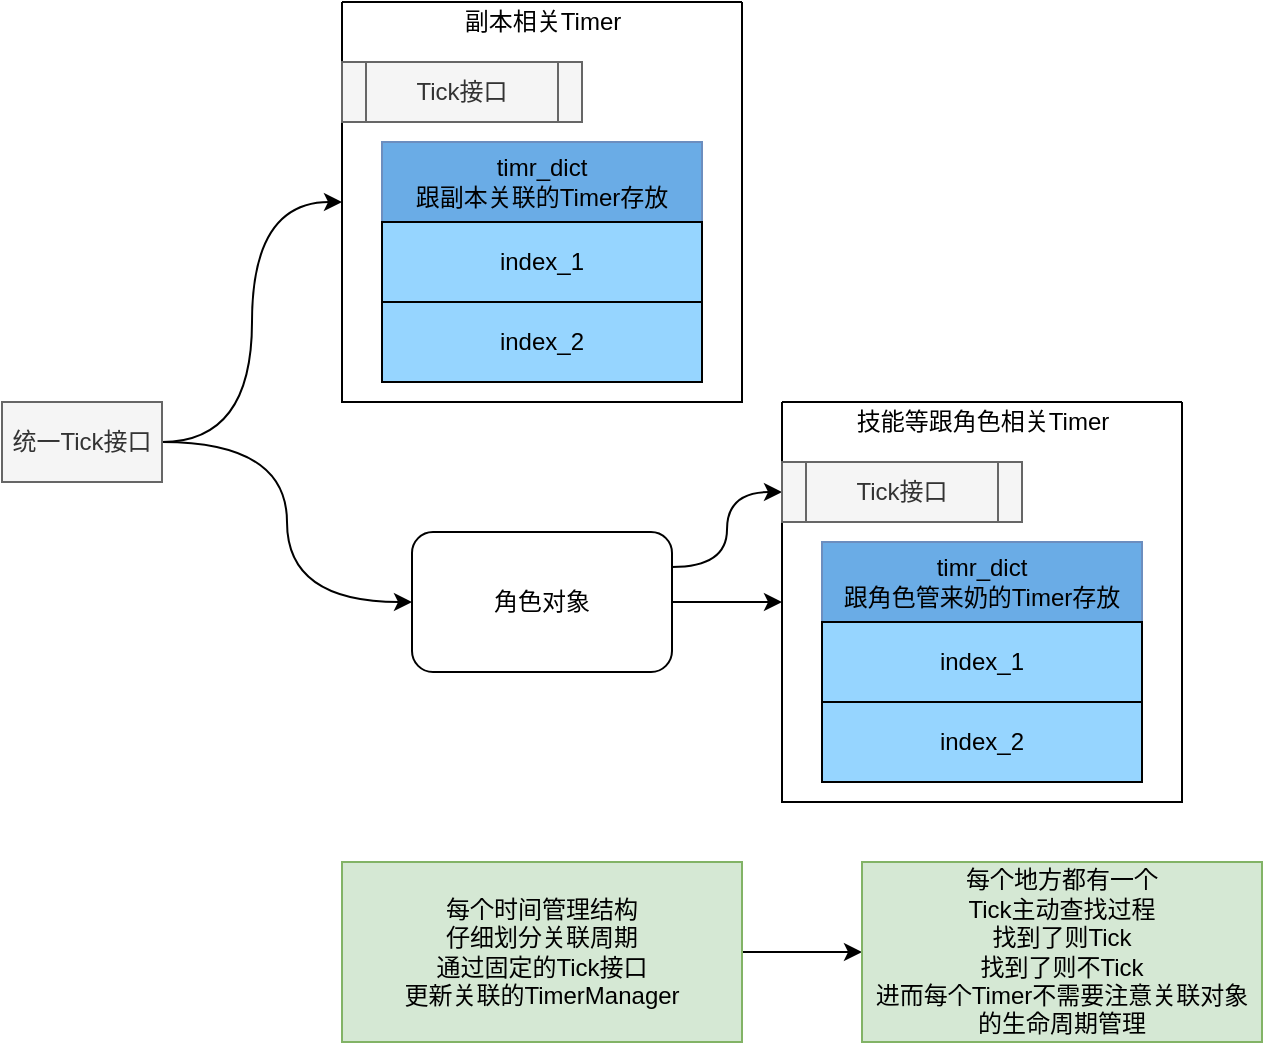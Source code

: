 <mxfile version="16.0.2" type="device"><diagram id="Mj_uxFAG6Wjc8VlZcvvq" name="第 1 页"><mxGraphModel dx="1102" dy="865" grid="1" gridSize="10" guides="1" tooltips="1" connect="1" arrows="1" fold="1" page="1" pageScale="1" pageWidth="827" pageHeight="1169" math="0" shadow="0"><root><mxCell id="0"/><mxCell id="1" parent="0"/><mxCell id="w2QzXjX_ZHGYGo-bz_kp-7" value="" style="swimlane;startSize=0;" vertex="1" parent="1"><mxGeometry x="180" y="240" width="200" height="200" as="geometry"/></mxCell><mxCell id="w2QzXjX_ZHGYGo-bz_kp-8" value="副本相关Timer" style="text;html=1;align=center;verticalAlign=middle;resizable=0;points=[];autosize=1;strokeColor=none;fillColor=none;" vertex="1" parent="w2QzXjX_ZHGYGo-bz_kp-7"><mxGeometry x="55" width="90" height="20" as="geometry"/></mxCell><mxCell id="w2QzXjX_ZHGYGo-bz_kp-2" value="timr_dict&lt;br&gt;跟副本关联的Timer存放" style="swimlane;fontStyle=0;childLayout=stackLayout;horizontal=1;startSize=40;horizontalStack=0;resizeParent=1;resizeParentMax=0;resizeLast=0;collapsible=1;marginBottom=0;whiteSpace=wrap;html=1;fillColor=#6AACE6;strokeColor=#6c8ebf;" vertex="1" parent="w2QzXjX_ZHGYGo-bz_kp-7"><mxGeometry x="20" y="70" width="160" height="120" as="geometry"/></mxCell><mxCell id="w2QzXjX_ZHGYGo-bz_kp-3" value="index_1" style="rounded=0;whiteSpace=wrap;html=1;fillColor=#96D5FF;" vertex="1" parent="w2QzXjX_ZHGYGo-bz_kp-2"><mxGeometry y="40" width="160" height="40" as="geometry"/></mxCell><mxCell id="w2QzXjX_ZHGYGo-bz_kp-4" value="index_2" style="rounded=0;whiteSpace=wrap;html=1;fillColor=#96D5FF;" vertex="1" parent="w2QzXjX_ZHGYGo-bz_kp-2"><mxGeometry y="80" width="160" height="40" as="geometry"/></mxCell><mxCell id="w2QzXjX_ZHGYGo-bz_kp-9" value="Tick接口" style="shape=process;whiteSpace=wrap;html=1;backgroundOutline=1;fillColor=#f5f5f5;strokeColor=#666666;fontColor=#333333;" vertex="1" parent="w2QzXjX_ZHGYGo-bz_kp-7"><mxGeometry y="30" width="120" height="30" as="geometry"/></mxCell><mxCell id="w2QzXjX_ZHGYGo-bz_kp-17" style="edgeStyle=orthogonalEdgeStyle;rounded=0;orthogonalLoop=1;jettySize=auto;html=1;" edge="1" parent="1" source="w2QzXjX_ZHGYGo-bz_kp-10" target="w2QzXjX_ZHGYGo-bz_kp-11"><mxGeometry relative="1" as="geometry"/></mxCell><mxCell id="w2QzXjX_ZHGYGo-bz_kp-22" style="edgeStyle=orthogonalEdgeStyle;curved=1;rounded=0;orthogonalLoop=1;jettySize=auto;html=1;exitX=1;exitY=0.25;exitDx=0;exitDy=0;entryX=0;entryY=0.5;entryDx=0;entryDy=0;" edge="1" parent="1" source="w2QzXjX_ZHGYGo-bz_kp-10" target="w2QzXjX_ZHGYGo-bz_kp-16"><mxGeometry relative="1" as="geometry"/></mxCell><mxCell id="w2QzXjX_ZHGYGo-bz_kp-10" value="角色对象" style="rounded=1;whiteSpace=wrap;html=1;" vertex="1" parent="1"><mxGeometry x="215" y="505" width="130" height="70" as="geometry"/></mxCell><mxCell id="w2QzXjX_ZHGYGo-bz_kp-11" value="" style="swimlane;startSize=0;" vertex="1" parent="1"><mxGeometry x="400" y="440" width="200" height="200" as="geometry"/></mxCell><mxCell id="w2QzXjX_ZHGYGo-bz_kp-12" value="技能等跟角色相关Timer" style="text;html=1;align=center;verticalAlign=middle;resizable=0;points=[];autosize=1;strokeColor=none;fillColor=none;" vertex="1" parent="w2QzXjX_ZHGYGo-bz_kp-11"><mxGeometry x="30" width="140" height="20" as="geometry"/></mxCell><mxCell id="w2QzXjX_ZHGYGo-bz_kp-13" value="timr_dict&lt;br&gt;跟角色管来奶的Timer存放" style="swimlane;fontStyle=0;childLayout=stackLayout;horizontal=1;startSize=40;horizontalStack=0;resizeParent=1;resizeParentMax=0;resizeLast=0;collapsible=1;marginBottom=0;whiteSpace=wrap;html=1;fillColor=#6AACE6;strokeColor=#6c8ebf;" vertex="1" parent="w2QzXjX_ZHGYGo-bz_kp-11"><mxGeometry x="20" y="70" width="160" height="120" as="geometry"/></mxCell><mxCell id="w2QzXjX_ZHGYGo-bz_kp-14" value="index_1" style="rounded=0;whiteSpace=wrap;html=1;fillColor=#96D5FF;" vertex="1" parent="w2QzXjX_ZHGYGo-bz_kp-13"><mxGeometry y="40" width="160" height="40" as="geometry"/></mxCell><mxCell id="w2QzXjX_ZHGYGo-bz_kp-15" value="index_2" style="rounded=0;whiteSpace=wrap;html=1;fillColor=#96D5FF;" vertex="1" parent="w2QzXjX_ZHGYGo-bz_kp-13"><mxGeometry y="80" width="160" height="40" as="geometry"/></mxCell><mxCell id="w2QzXjX_ZHGYGo-bz_kp-16" value="Tick接口" style="shape=process;whiteSpace=wrap;html=1;backgroundOutline=1;fillColor=#f5f5f5;strokeColor=#666666;fontColor=#333333;" vertex="1" parent="w2QzXjX_ZHGYGo-bz_kp-11"><mxGeometry y="30" width="120" height="30" as="geometry"/></mxCell><mxCell id="w2QzXjX_ZHGYGo-bz_kp-25" style="edgeStyle=orthogonalEdgeStyle;curved=1;rounded=0;orthogonalLoop=1;jettySize=auto;html=1;" edge="1" parent="1" source="w2QzXjX_ZHGYGo-bz_kp-18" target="w2QzXjX_ZHGYGo-bz_kp-24"><mxGeometry relative="1" as="geometry"/></mxCell><mxCell id="w2QzXjX_ZHGYGo-bz_kp-18" value="每个时间管理结构&lt;br&gt;仔细划分关联周期&lt;br&gt;通过固定的Tick接口&lt;br&gt;更新关联的TimerManager" style="rounded=0;whiteSpace=wrap;html=1;fillColor=#d5e8d4;strokeColor=#82b366;" vertex="1" parent="1"><mxGeometry x="180" y="670" width="200" height="90" as="geometry"/></mxCell><mxCell id="w2QzXjX_ZHGYGo-bz_kp-20" style="edgeStyle=orthogonalEdgeStyle;rounded=0;orthogonalLoop=1;jettySize=auto;html=1;curved=1;" edge="1" parent="1" source="w2QzXjX_ZHGYGo-bz_kp-19" target="w2QzXjX_ZHGYGo-bz_kp-7"><mxGeometry relative="1" as="geometry"/></mxCell><mxCell id="w2QzXjX_ZHGYGo-bz_kp-21" style="edgeStyle=orthogonalEdgeStyle;curved=1;rounded=0;orthogonalLoop=1;jettySize=auto;html=1;entryX=0;entryY=0.5;entryDx=0;entryDy=0;" edge="1" parent="1" source="w2QzXjX_ZHGYGo-bz_kp-19" target="w2QzXjX_ZHGYGo-bz_kp-10"><mxGeometry relative="1" as="geometry"/></mxCell><mxCell id="w2QzXjX_ZHGYGo-bz_kp-19" value="统一Tick接口" style="rounded=0;whiteSpace=wrap;html=1;fillColor=#f5f5f5;strokeColor=#666666;fontColor=#333333;" vertex="1" parent="1"><mxGeometry x="10" y="440" width="80" height="40" as="geometry"/></mxCell><mxCell id="w2QzXjX_ZHGYGo-bz_kp-24" value="每个地方都有一个&lt;br&gt;Tick主动查找过程&lt;br&gt;找到了则Tick&lt;br&gt;找到了则不Tick&lt;br&gt;进而每个Timer不需要注意关联对象的生命周期管理" style="rounded=0;whiteSpace=wrap;html=1;fillColor=#d5e8d4;strokeColor=#82b366;" vertex="1" parent="1"><mxGeometry x="440" y="670" width="200" height="90" as="geometry"/></mxCell></root></mxGraphModel></diagram></mxfile>